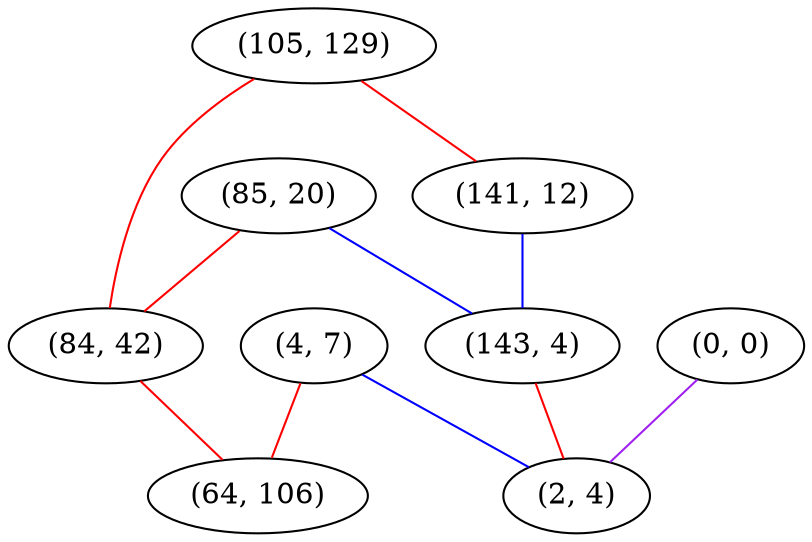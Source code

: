 graph "" {
"(4, 7)";
"(0, 0)";
"(105, 129)";
"(141, 12)";
"(85, 20)";
"(84, 42)";
"(64, 106)";
"(143, 4)";
"(2, 4)";
"(4, 7)" -- "(64, 106)"  [color=red, key=0, weight=1];
"(4, 7)" -- "(2, 4)"  [color=blue, key=0, weight=3];
"(0, 0)" -- "(2, 4)"  [color=purple, key=0, weight=4];
"(105, 129)" -- "(84, 42)"  [color=red, key=0, weight=1];
"(105, 129)" -- "(141, 12)"  [color=red, key=0, weight=1];
"(141, 12)" -- "(143, 4)"  [color=blue, key=0, weight=3];
"(85, 20)" -- "(143, 4)"  [color=blue, key=0, weight=3];
"(85, 20)" -- "(84, 42)"  [color=red, key=0, weight=1];
"(84, 42)" -- "(64, 106)"  [color=red, key=0, weight=1];
"(143, 4)" -- "(2, 4)"  [color=red, key=0, weight=1];
}
